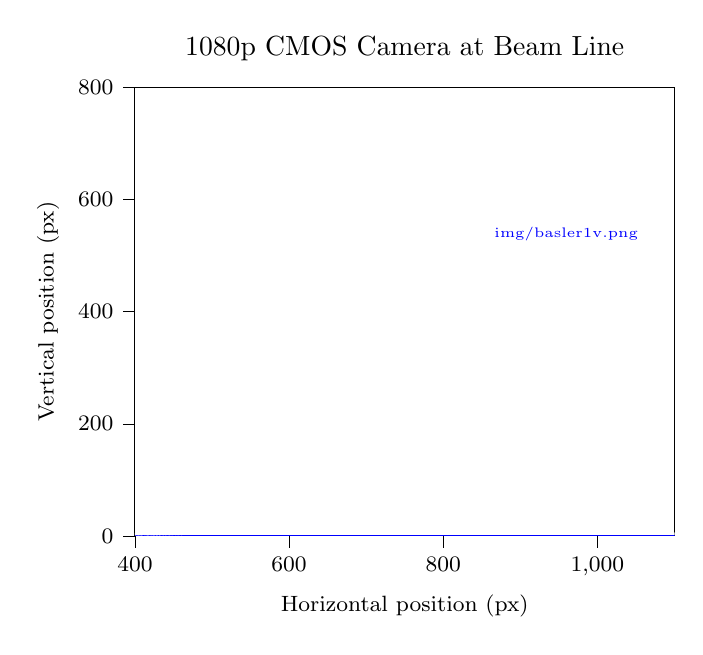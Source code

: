 ﻿% This file was created with tikzplotlib v0.10.1.
\begin{tikzpicture}

\begin{axis}[
title=1080p CMOS Camera at Beam Line,
try min ticks=5,
max space between ticks=60,
tick align=outside,
tick pos=left,
x grid style={darkgray176},
xlabel={Horizontal position (px)},
xmin=400, xmax=1100,
xtick style={color=black},
y grid style={darkgray176},
ylabel={Vertical position (px)},
ymin=0, ymax=800,
ytick style={color=black},
label style={font=\footnotesize},
tick  label style={font=\footnotesize},
legend style={font=\footnotesize}
]
\addplot graphics [includegraphics cmd=\pgfimage,xmin=0, xmax=1919, ymin=0, ymax=1079] {img/basler1v.png};

\addplot [thick, white]
coordinates {%
(0,0.755)
(1,0.704)
(2,1.241)
(3,1.292)
(4,1.333)
(5,1.236)
(6,1.426)
(7,1.574)
(8,1.019)
(9,0.907)
(10,1.296)
(11,1.435)
(12,1.176)
(13,1.134)
(14,1.514)
(15,1.741)
(16,1.148)
(17,1.144)
(18,1.403)
(19,1.63)
(20,1.171)
(21,1.009)
(22,1.477)
(23,1.769)
(24,1.069)
(25,1.014)
(26,1.875)
(27,2.148)
(28,1.384)
(29,1.296)
(30,1.315)
(31,1.389)
(32,1.0)
(33,1.046)
(34,1.787)
(35,1.884)
(36,1.407)
(37,1.153)
(38,1.532)
(39,1.477)
(40,1.06)
(41,0.986)
(42,1.458)
(43,1.681)
(44,1.412)
(45,1.162)
(46,1.611)
(47,1.708)
(48,1.134)
(49,1.181)
(50,1.421)
(51,1.681)
(52,1.333)
(53,1.12)
(54,1.704)
(55,1.806)
(56,1.125)
(57,1.12)
(58,1.657)
(59,1.713)
(60,1.231)
(61,1.093)
(62,1.426)
(63,1.653)
(64,1.056)
(65,1.032)
(66,1.579)
(67,1.81)
(68,1.384)
(69,1.241)
(70,1.356)
(71,1.593)
(72,1.028)
(73,1.116)
(74,1.444)
(75,1.514)
(76,1.208)
(77,1.185)
(78,1.579)
(79,1.704)
(80,1.194)
(81,1.269)
(82,1.56)
(83,1.551)
(84,1.125)
(85,1.032)
(86,1.444)
(87,1.616)
(88,1.046)
(89,0.931)
(90,1.87)
(91,2.019)
(92,1.477)
(93,1.278)
(94,1.324)
(95,1.38)
(96,0.949)
(97,1.079)
(98,1.644)
(99,1.556)
(100,1.162)
(101,0.991)
(102,1.556)
(103,1.597)
(104,1.093)
(105,0.995)
(106,1.486)
(107,1.69)
(108,1.204)
(109,0.981)
(110,1.542)
(111,1.685)
(112,1.227)
(113,1.097)
(114,1.426)
(115,1.574)
(116,1.13)
(117,0.907)
(118,1.472)
(119,1.713)
(120,1.208)
(121,1.162)
(122,1.435)
(123,1.542)
(124,1.185)
(125,0.986)
(126,1.468)
(127,1.593)
(128,1.032)
(129,1.13)
(130,1.648)
(131,1.787)
(132,1.176)
(133,1.009)
(134,1.519)
(135,1.602)
(136,1.106)
(137,1.162)
(138,1.565)
(139,1.755)
(140,1.269)
(141,1.204)
(142,1.579)
(143,1.852)
(144,1.37)
(145,1.176)
(146,1.648)
(147,1.676)
(148,1.375)
(149,1.236)
(150,1.741)
(151,1.764)
(152,1.282)
(153,1.222)
(154,2.176)
(155,2.259)
(156,1.745)
(157,1.537)
(158,1.606)
(159,1.694)
(160,1.259)
(161,1.19)
(162,2.056)
(163,1.986)
(164,1.778)
(165,1.653)
(166,1.926)
(167,1.88)
(168,1.301)
(169,1.315)
(170,1.907)
(171,2.102)
(172,1.981)
(173,1.736)
(174,1.833)
(175,2.167)
(176,1.648)
(177,1.713)
(178,1.894)
(179,2.176)
(180,1.602)
(181,1.551)
(182,2.051)
(183,2.278)
(184,1.94)
(185,1.782)
(186,2.153)
(187,2.292)
(188,1.616)
(189,1.509)
(190,1.991)
(191,2.222)
(192,1.574)
(193,1.542)
(194,2.222)
(195,2.19)
(196,1.954)
(197,1.699)
(198,2.028)
(199,2.083)
(200,1.495)
(201,1.444)
(202,2.157)
(203,2.273)
(204,1.616)
(205,1.481)
(206,2.106)
(207,2.241)
(208,1.866)
(209,1.806)
(210,1.972)
(211,2.185)
(212,1.718)
(213,1.472)
(214,2.139)
(215,2.245)
(216,1.454)
(217,1.389)
(218,2.241)
(219,2.407)
(220,2.208)
(221,1.94)
(222,1.676)
(223,1.931)
(224,1.514)
(225,1.532)
(226,2.176)
(227,2.255)
(228,1.782)
(229,1.657)
(230,2.037)
(231,2.347)
(232,1.704)
(233,1.616)
(234,2.125)
(235,2.264)
(236,1.819)
(237,1.745)
(238,2.213)
(239,2.454)
(240,1.912)
(241,1.81)
(242,2.144)
(243,2.292)
(244,1.782)
(245,1.606)
(246,2.315)
(247,2.38)
(248,1.907)
(249,1.588)
(250,2.167)
(251,2.31)
(252,1.75)
(253,1.625)
(254,2.144)
(255,2.468)
(256,1.667)
(257,1.713)
(258,2.282)
(259,2.454)
(260,1.917)
(261,1.787)
(262,2.329)
(263,2.38)
(264,1.676)
(265,1.722)
(266,2.153)
(267,2.319)
(268,1.736)
(269,1.699)
(270,2.25)
(271,2.426)
(272,1.875)
(273,1.718)
(274,2.111)
(275,2.333)
(276,1.995)
(277,1.718)
(278,2.139)
(279,2.593)
(280,1.931)
(281,1.796)
(282,2.769)
(283,2.852)
(284,2.324)
(285,2.218)
(286,2.102)
(287,2.255)
(288,1.889)
(289,1.838)
(290,2.694)
(291,2.764)
(292,2.282)
(293,2.093)
(294,2.597)
(295,2.764)
(296,2.116)
(297,2.125)
(298,2.486)
(299,2.764)
(300,2.245)
(301,2.079)
(302,2.634)
(303,2.87)
(304,2.259)
(305,2.231)
(306,2.778)
(307,2.958)
(308,2.204)
(309,2.185)
(310,2.782)
(311,2.884)
(312,2.259)
(313,2.264)
(314,2.88)
(315,2.981)
(316,2.287)
(317,2.231)
(318,2.62)
(319,2.801)
(320,2.236)
(321,2.176)
(322,2.731)
(323,2.87)
(324,2.319)
(325,2.167)
(326,2.574)
(327,2.815)
(328,2.13)
(329,2.042)
(330,2.718)
(331,2.88)
(332,2.19)
(333,2.019)
(334,2.699)
(335,2.866)
(336,2.06)
(337,2.12)
(338,2.602)
(339,2.759)
(340,2.315)
(341,2.185)
(342,2.69)
(343,2.718)
(344,2.171)
(345,2.213)
(346,3.116)
(347,3.407)
(348,2.991)
(349,2.671)
(350,2.759)
(351,3.0)
(352,2.569)
(353,2.542)
(354,3.25)
(355,3.454)
(356,2.829)
(357,2.699)
(358,3.356)
(359,3.611)
(360,2.829)
(361,2.699)
(362,3.343)
(363,3.644)
(364,3.009)
(365,2.87)
(366,3.426)
(367,3.5)
(368,2.977)
(369,3.023)
(370,3.486)
(371,3.532)
(372,3.097)
(373,3.065)
(374,3.583)
(375,3.685)
(376,3.097)
(377,3.222)
(378,3.634)
(379,3.852)
(380,3.074)
(381,3.0)
(382,3.505)
(383,3.597)
(384,3.097)
(385,3.042)
(386,3.546)
(387,3.704)
(388,3.162)
(389,2.884)
(390,3.495)
(391,3.611)
(392,2.921)
(393,2.875)
(394,3.509)
(395,3.648)
(396,3.051)
(397,2.926)
(398,3.616)
(399,3.676)
(400,3.134)
(401,2.926)
(402,3.579)
(403,3.5)
(404,3.023)
(405,2.856)
(406,3.468)
(407,3.62)
(408,2.894)
(409,2.921)
(410,3.824)
(411,3.824)
(412,3.63)
(413,3.278)
(414,3.449)
(415,3.509)
(416,2.958)
(417,2.884)
(418,3.588)
(419,3.894)
(420,3.259)
(421,3.106)
(422,3.472)
(423,3.704)
(424,2.972)
(425,2.963)
(426,3.685)
(427,3.616)
(428,3.06)
(429,2.972)
(430,3.62)
(431,3.801)
(432,3.014)
(433,3.153)
(434,3.634)
(435,3.773)
(436,3.194)
(437,3.12)
(438,3.685)
(439,3.898)
(440,3.116)
(441,3.125)
(442,3.657)
(443,3.778)
(444,3.31)
(445,3.111)
(446,3.486)
(447,3.81)
(448,3.25)
(449,3.255)
(450,3.861)
(451,3.991)
(452,3.606)
(453,3.347)
(454,3.796)
(455,4.042)
(456,3.255)
(457,3.282)
(458,3.968)
(459,4.111)
(460,3.556)
(461,3.519)
(462,4.134)
(463,4.38)
(464,3.875)
(465,3.727)
(466,4.329)
(467,4.606)
(468,3.963)
(469,4.06)
(470,4.685)
(471,4.778)
(472,4.12)
(473,4.366)
(474,5.31)
(475,5.523)
(476,4.94)
(477,5.093)
(478,5.056)
(479,5.31)
(480,4.866)
(481,5.032)
(482,5.88)
(483,6.148)
(484,5.463)
(485,5.472)
(486,6.097)
(487,6.421)
(488,5.704)
(489,5.699)
(490,6.468)
(491,6.667)
(492,6.116)
(493,6.032)
(494,6.764)
(495,6.894)
(496,6.25)
(497,6.162)
(498,6.699)
(499,6.741)
(500,6.153)
(501,6.194)
(502,6.722)
(503,6.792)
(504,6.106)
(505,6.181)
(506,6.606)
(507,6.699)
(508,6.06)
(509,5.792)
(510,6.384)
(511,6.375)
(512,5.773)
(513,5.713)
(514,6.157)
(515,6.421)
(516,5.81)
(517,5.389)
(518,5.981)
(519,5.935)
(520,5.278)
(521,5.231)
(522,5.759)
(523,5.94)
(524,5.199)
(525,5.009)
(526,5.843)
(527,5.796)
(528,5.125)
(529,5.088)
(530,5.481)
(531,5.745)
(532,5.306)
(533,5.046)
(534,5.81)
(535,5.94)
(536,5.093)
(537,5.153)
(538,6.231)
(539,6.31)
(540,5.806)
(541,5.588)
(542,5.69)
(543,5.884)
(544,5.449)
(545,5.551)
(546,6.306)
(547,6.472)
(548,5.977)
(549,5.81)
(550,6.495)
(551,6.741)
(552,6.0)
(553,5.824)
(554,6.546)
(555,6.81)
(556,6.259)
(557,6.06)
(558,6.833)
(559,6.907)
(560,6.431)
(561,6.287)
(562,6.981)
(563,7.148)
(564,6.537)
(565,6.449)
(566,7.343)
(567,7.417)
(568,6.713)
(569,6.708)
(570,7.56)
(571,7.662)
(572,7.116)
(573,7.083)
(574,7.56)
(575,8.0)
(576,7.523)
(577,7.481)
(578,8.259)
(579,8.519)
(580,8.222)
(581,8.259)
(582,8.75)
(583,9.204)
(584,8.759)
(585,8.63)
(586,9.375)
(587,9.718)
(588,9.278)
(589,9.449)
(590,10.491)
(591,10.903)
(592,10.394)
(593,10.704)
(594,11.449)
(595,11.569)
(596,11.412)
(597,11.63)
(598,12.519)
(599,13.009)
(600,12.523)
(601,12.769)
(602,13.884)
(603,14.431)
(604,14.287)
(605,14.468)
(606,14.764)
(607,15.102)
(608,15.056)
(609,15.296)
(610,16.343)
(611,16.579)
(612,16.148)
(613,16.315)
(614,17.12)
(615,17.417)
(616,16.866)
(617,17.199)
(618,18.208)
(619,18.319)
(620,17.861)
(621,17.838)
(622,18.806)
(623,19.074)
(624,18.389)
(625,18.468)
(626,19.083)
(627,19.282)
(628,18.782)
(629,18.769)
(630,19.426)
(631,19.741)
(632,19.139)
(633,19.296)
(634,19.875)
(635,19.917)
(636,19.662)
(637,19.676)
(638,20.671)
(639,21.014)
(640,20.593)
(641,20.796)
(642,21.648)
(643,22.106)
(644,22.074)
(645,22.542)
(646,23.389)
(647,24.236)
(648,24.31)
(649,25.236)
(650,26.435)
(651,27.5)
(652,27.995)
(653,28.981)
(654,30.731)
(655,32.19)
(656,32.847)
(657,34.282)
(658,36.236)
(659,37.847)
(660,38.986)
(661,40.75)
(662,42.968)
(663,45.074)
(664,46.125)
(665,48.097)
(666,50.861)
(667,53.083)
(668,54.38)
(669,56.486)
(670,58.537)
(671,60.588)
(672,62.065)
(673,64.25)
(674,66.847)
(675,68.81)
(676,70.236)
(677,71.718)
(678,74.218)
(679,75.949)
(680,76.75)
(681,77.903)
(682,80.06)
(683,81.421)
(684,81.94)
(685,82.852)
(686,84.356)
(687,84.847)
(688,85.106)
(689,85.306)
(690,85.889)
(691,86.38)
(692,85.519)
(693,85.366)
(694,85.884)
(695,85.62)
(696,84.671)
(697,84.032)
(698,84.005)
(699,83.528)
(700,82.009)
(701,81.023)
(702,80.75)
(703,80.028)
(704,78.505)
(705,77.565)
(706,77.481)
(707,76.921)
(708,75.537)
(709,74.931)
(710,74.644)
(711,74.676)
(712,73.481)
(713,72.986)
(714,73.532)
(715,73.921)
(716,73.565)
(717,73.861)
(718,75.384)
(719,76.102)
(720,76.407)
(721,77.495)
(722,79.875)
(723,81.495)
(724,82.644)
(725,84.62)
(726,87.394)
(727,90.13)
(728,91.532)
(729,94.412)
(730,98.065)
(731,100.991)
(732,103.528)
(733,106.148)
(734,109.597)
(735,113.088)
(736,116.0)
(737,119.394)
(738,123.167)
(739,126.097)
(740,128.662)
(741,131.264)
(742,135.074)
(743,137.889)
(744,140.153)
(745,142.523)
(746,145.523)
(747,147.435)
(748,148.81)
(749,150.481)
(750,152.389)
(751,154.343)
(752,153.94)
(753,155.074)
(754,155.898)
(755,156.208)
(756,155.602)
(757,155.032)
(758,154.912)
(759,154.444)
(760,151.977)
(761,150.977)
(762,149.653)
(763,148.06)
(764,145.25)
(765,143.389)
(766,141.745)
(767,139.333)
(768,136.477)
(769,133.884)
(770,131.574)
(771,129.19)
(772,125.944)
(773,123.148)
(774,120.769)
(775,118.704)
(776,115.56)
(777,113.028)
(778,111.477)
(779,109.241)
(780,107.074)
(781,104.875)
(782,103.917)
(783,102.685)
(784,101.042)
(785,99.532)
(786,99.255)
(787,99.074)
(788,97.847)
(789,97.431)
(790,98.569)
(791,98.556)
(792,98.458)
(793,98.648)
(794,100.495)
(795,101.329)
(796,102.06)
(797,102.741)
(798,104.565)
(799,105.616)
(800,106.384)
(801,108.102)
(802,110.324)
(803,112.079)
(804,113.079)
(805,114.491)
(806,116.227)
(807,118.185)
(808,118.662)
(809,119.639)
(810,121.472)
(811,122.361)
(812,122.944)
(813,123.185)
(814,124.699)
(815,125.245)
(816,124.713)
(817,124.491)
(818,125.014)
(819,124.995)
(820,123.685)
(821,123.468)
(822,122.963)
(823,121.806)
(824,120.435)
(825,119.088)
(826,118.306)
(827,116.741)
(828,114.435)
(829,112.352)
(830,111.306)
(831,109.347)
(832,106.801)
(833,104.551)
(834,103.181)
(835,100.75)
(836,97.917)
(837,95.653)
(838,94.227)
(839,91.394)
(840,88.773)
(841,86.106)
(842,84.87)
(843,82.685)
(844,80.019)
(845,77.968)
(846,76.63)
(847,74.667)
(848,72.454)
(849,70.292)
(850,69.315)
(851,67.801)
(852,65.829)
(853,64.06)
(854,63.486)
(855,62.241)
(856,60.315)
(857,59.051)
(858,59.176)
(859,58.213)
(860,56.583)
(861,55.449)
(862,54.875)
(863,54.241)
(864,52.852)
(865,52.097)
(866,52.176)
(867,51.819)
(868,50.657)
(869,49.991)
(870,49.722)
(871,49.347)
(872,48.431)
(873,47.657)
(874,47.662)
(875,47.644)
(876,46.347)
(877,45.958)
(878,45.861)
(879,45.356)
(880,44.421)
(881,44.009)
(882,43.861)
(883,43.458)
(884,42.736)
(885,42.028)
(886,41.931)
(887,41.5)
(888,40.634)
(889,39.935)
(890,39.912)
(891,39.667)
(892,38.528)
(893,37.569)
(894,37.958)
(895,37.356)
(896,36.356)
(897,35.972)
(898,35.986)
(899,35.468)
(900,34.463)
(901,34.014)
(902,33.889)
(903,33.208)
(904,31.977)
(905,31.722)
(906,31.69)
(907,31.111)
(908,30.083)
(909,29.435)
(910,29.449)
(911,29.051)
(912,27.875)
(913,27.255)
(914,27.153)
(915,26.769)
(916,25.597)
(917,24.838)
(918,24.875)
(919,24.412)
(920,23.171)
(921,22.708)
(922,23.093)
(923,22.639)
(924,21.657)
(925,20.889)
(926,20.403)
(927,19.94)
(928,19.0)
(929,18.431)
(930,18.764)
(931,18.389)
(932,17.296)
(933,16.676)
(934,16.63)
(935,16.31)
(936,15.259)
(937,14.907)
(938,14.935)
(939,14.722)
(940,13.819)
(941,13.421)
(942,13.644)
(943,13.37)
(944,12.44)
(945,12.116)
(946,12.319)
(947,12.083)
(948,11.426)
(949,10.963)
(950,11.417)
(951,11.468)
(952,10.611)
(953,10.296)
(954,10.56)
(955,10.657)
(956,9.833)
(957,9.653)
(958,10.097)
(959,10.074)
(960,9.255)
(961,9.144)
(962,9.769)
(963,9.815)
(964,9.144)
(965,8.829)
(966,9.5)
(967,9.519)
(968,8.782)
(969,8.745)
(970,9.255)
(971,9.417)
(972,8.944)
(973,8.81)
(974,9.421)
(975,9.551)
(976,8.954)
(977,9.019)
(978,9.532)
(979,9.69)
(980,9.093)
(981,8.981)
(982,9.574)
(983,9.681)
(984,9.162)
(985,9.176)
(986,10.208)
(987,10.37)
(988,9.949)
(989,9.861)
(990,10.019)
(991,10.106)
(992,9.764)
(993,9.644)
(994,10.356)
(995,10.431)
(996,9.843)
(997,9.722)
(998,10.31)
(999,10.352)
(1000,9.602)
(1001,9.648)
(1002,10.148)
(1003,10.463)
(1004,9.792)
(1005,9.63)
(1006,10.208)
(1007,10.056)
(1008,9.625)
(1009,9.5)
(1010,9.722)
(1011,9.819)
(1012,9.273)
(1013,9.014)
(1014,9.579)
(1015,9.634)
(1016,8.87)
(1017,8.801)
(1018,9.014)
(1019,9.051)
(1020,8.514)
(1021,8.111)
(1022,8.648)
(1023,8.694)
(1024,7.963)
(1025,7.847)
(1026,8.449)
(1027,8.31)
(1028,7.625)
(1029,7.454)
(1030,7.866)
(1031,7.81)
(1032,7.153)
(1033,7.014)
(1034,7.5)
(1035,7.338)
(1036,6.847)
(1037,6.56)
(1038,7.0)
(1039,7.213)
(1040,6.361)
(1041,6.106)
(1042,6.634)
(1043,6.5)
(1044,6.051)
(1045,5.731)
(1046,6.222)
(1047,6.176)
(1048,5.384)
(1049,5.38)
(1050,6.148)
(1051,6.009)
(1052,5.542)
(1053,5.352)
(1054,5.384)
(1055,5.259)
(1056,4.847)
(1057,4.625)
(1058,5.167)
(1059,5.338)
(1060,4.523)
(1061,4.389)
(1062,4.769)
(1063,4.907)
(1064,4.218)
(1065,4.204)
(1066,4.685)
(1067,4.63)
(1068,4.111)
(1069,4.0)
(1070,4.338)
(1071,4.458)
(1072,3.856)
(1073,3.773)
(1074,4.343)
(1075,4.407)
(1076,3.796)
(1077,3.639)
(1078,4.157)
(1079,4.421)
(1080,3.903)
(1081,3.681)
(1082,4.106)
(1083,4.324)
(1084,3.801)
(1085,3.625)
(1086,4.134)
(1087,4.269)
(1088,3.824)
(1089,3.639)
(1090,4.356)
(1091,4.551)
(1092,3.847)
(1093,3.866)
(1094,4.259)
(1095,4.431)
(1096,3.727)
(1097,3.778)
(1098,4.384)
(1099,4.435)
(1100,3.856)
(1101,3.759)
(1102,4.495)
(1103,4.481)
(1104,3.889)
(1105,3.796)
(1106,4.231)
(1107,4.398)
(1108,3.852)
(1109,3.681)
(1110,4.153)
(1111,4.148)
(1112,3.648)
(1113,3.551)
(1114,4.361)
(1115,4.662)
(1116,4.06)
(1117,3.926)
(1118,3.912)
(1119,3.963)
(1120,3.537)
(1121,3.486)
(1122,4.222)
(1123,4.245)
(1124,3.565)
(1125,3.403)
(1126,4.106)
(1127,4.12)
(1128,3.306)
(1129,3.19)
(1130,3.88)
(1131,3.926)
(1132,3.356)
(1133,3.093)
(1134,3.593)
(1135,3.699)
(1136,3.046)
(1137,2.981)
(1138,3.296)
(1139,3.458)
(1140,2.931)
(1141,2.662)
(1142,3.269)
(1143,3.407)
(1144,2.685)
(1145,2.495)
(1146,2.949)
(1147,2.944)
(1148,2.384)
(1149,2.361)
(1150,2.838)
(1151,2.796)
(1152,2.264)
(1153,2.296)
(1154,2.852)
(1155,2.884)
(1156,2.366)
(1157,2.167)
(1158,2.616)
(1159,2.806)
(1160,2.106)
(1161,1.981)
(1162,2.671)
(1163,2.708)
(1164,2.12)
(1165,2.13)
(1166,2.671)
(1167,2.81)
(1168,2.25)
(1169,2.176)
(1170,2.662)
(1171,2.741)
(1172,2.31)
(1173,2.25)
(1174,2.685)
(1175,2.833)
(1176,2.338)
(1177,2.352)
(1178,3.125)
(1179,3.005)
(1180,2.796)
(1181,2.583)
(1182,2.546)
(1183,2.926)
(1184,2.264)
(1185,2.116)
(1186,3.083)
(1187,3.194)
(1188,2.616)
(1189,2.435)
(1190,2.736)
(1191,2.819)
(1192,2.343)
(1193,2.227)
(1194,2.931)
(1195,2.926)
(1196,2.384)
(1197,2.361)
(1198,2.894)
(1199,2.903)
(1200,2.463)
(1201,2.306)
(1202,2.815)
(1203,2.949)
(1204,2.431)
(1205,2.236)
(1206,2.773)
(1207,2.866)
(1208,2.324)
(1209,2.245)
(1210,2.843)
(1211,2.917)
(1212,2.398)
(1213,2.162)
(1214,2.718)
(1215,2.676)
(1216,2.171)
(1217,2.134)
(1218,2.62)
(1219,2.722)
(1220,2.287)
(1221,2.134)
(1222,2.468)
(1223,2.644)
(1224,2.005)
(1225,1.995)
(1226,2.486)
(1227,2.421)
(1228,2.019)
(1229,1.741)
(1230,2.324)
(1231,2.644)
(1232,1.838)
(1233,1.745)
(1234,2.111)
(1235,2.347)
(1236,1.681)
(1237,1.634)
(1238,1.954)
(1239,2.292)
(1240,1.681)
(1241,1.463)
(1242,2.394)
(1243,2.338)
(1244,1.88)
(1245,1.713)
(1246,1.616)
(1247,1.833)
(1248,1.37)
(1249,1.375)
(1250,1.833)
(1251,2.111)
(1252,1.606)
(1253,1.278)
(1254,1.88)
(1255,2.019)
(1256,1.241)
(1257,1.144)
(1258,1.787)
(1259,2.009)
(1260,1.338)
(1261,1.106)
(1262,1.75)
(1263,1.903)
(1264,1.199)
(1265,1.019)
(1266,1.662)
(1267,1.667)
(1268,1.245)
(1269,1.111)
(1270,1.778)
(1271,1.94)
(1272,1.338)
(1273,1.241)
(1274,1.662)
(1275,1.736)
(1276,1.218)
(1277,1.037)
(1278,1.69)
(1279,1.912)
(1280,1.296)
(1281,1.171)
(1282,1.88)
(1283,2.009)
(1284,1.472)
(1285,1.338)
(1286,1.676)
(1287,2.009)
(1288,1.361)
(1289,1.255)
(1290,1.843)
(1291,1.986)
(1292,1.495)
(1293,1.407)
(1294,1.94)
(1295,2.074)
(1296,1.597)
(1297,1.458)
(1298,1.907)
(1299,2.171)
(1300,1.602)
(1301,1.509)
(1302,1.958)
(1303,2.102)
(1304,1.546)
(1305,1.477)
(1306,2.505)
(1307,2.62)
(1308,2.162)
(1309,1.995)
(1310,1.838)
(1311,2.032)
(1312,1.611)
(1313,1.597)
(1314,2.222)
(1315,2.426)
(1316,1.796)
(1317,1.653)
(1318,2.181)
(1319,2.255)
(1320,1.676)
(1321,1.583)
(1322,2.213)
(1323,2.157)
(1324,1.731)
(1325,1.667)
(1326,2.148)
(1327,2.37)
(1328,1.662)
(1329,1.718)
(1330,2.019)
(1331,2.157)
(1332,1.634)
(1333,1.398)
(1334,1.963)
(1335,2.181)
(1336,1.625)
(1337,1.431)
(1338,2.0)
(1339,1.949)
(1340,1.528)
(1341,1.352)
(1342,1.63)
(1343,1.843)
(1344,1.389)
(1345,1.384)
(1346,1.856)
(1347,1.903)
(1348,1.481)
(1349,1.338)
(1350,1.755)
(1351,1.972)
(1352,1.25)
(1353,1.074)
(1354,1.579)
(1355,1.718)
(1356,1.144)
(1357,1.088)
(1358,1.889)
(1359,1.745)
(1360,1.255)
(1361,1.051)
(1362,1.616)
(1363,1.537)
(1364,1.157)
(1365,0.995)
(1366,1.532)
(1367,1.523)
(1368,0.898)
(1369,0.843)
(1370,1.634)
(1371,1.634)
(1372,1.421)
(1373,1.037)
(1374,1.236)
(1375,1.222)
(1376,0.894)
(1377,0.782)
(1378,1.486)
(1379,1.463)
(1380,1.079)
(1381,1.088)
(1382,1.356)
(1383,1.463)
(1384,0.968)
(1385,0.755)
(1386,1.181)
(1387,1.444)
(1388,1.19)
(1389,0.972)
(1390,1.333)
(1391,1.634)
(1392,1.037)
(1393,0.972)
(1394,1.306)
(1395,1.421)
(1396,1.005)
(1397,0.926)
(1398,1.528)
(1399,1.486)
(1400,1.005)
(1401,0.995)
(1402,1.426)
(1403,1.676)
(1404,0.991)
(1405,0.847)
(1406,1.329)
(1407,1.509)
(1408,0.981)
(1409,1.0)
(1410,1.449)
(1411,1.62)
(1412,1.125)
(1413,1.06)
(1414,1.352)
(1415,1.514)
(1416,1.125)
(1417,0.931)
(1418,1.384)
(1419,1.56)
(1420,1.111)
(1421,0.995)
(1422,1.574)
(1423,1.556)
(1424,1.134)
(1425,1.009)
(1426,1.366)
(1427,1.444)
(1428,1.083)
(1429,0.88)
(1430,1.454)
(1431,1.583)
(1432,0.889)
(1433,0.912)
(1434,1.829)
(1435,1.931)
(1436,1.407)
(1437,1.301)
(1438,1.106)
(1439,1.389)
(1440,1.046)
(1441,0.824)
(1442,1.44)
(1443,1.542)
(1444,0.995)
(1445,0.949)
(1446,1.338)
(1447,1.528)
(1448,1.056)
(1449,1.028)
(1450,1.435)
(1451,1.449)
(1452,1.032)
(1453,0.889)
(1454,1.241)
(1455,1.435)
(1456,0.764)
(1457,0.838)
(1458,1.231)
(1459,1.227)
(1460,0.856)
(1461,0.699)
(1462,1.306)
(1463,1.444)
(1464,0.856)
(1465,0.838)
(1466,1.269)
(1467,1.356)
(1468,0.694)
(1469,0.694)
(1470,1.074)
(1471,1.231)
(1472,0.907)
(1473,0.657)
(1474,1.236)
(1475,1.255)
(1476,0.806)
(1477,0.611)
(1478,1.116)
(1479,1.213)
(1480,0.681)
(1481,0.722)
(1482,0.968)
(1483,1.097)
(1484,0.731)
(1485,0.648)
(1486,1.157)
(1487,1.31)
(1488,0.81)
(1489,0.796)
(1490,1.185)
(1491,1.292)
(1492,0.75)
(1493,0.708)
(1494,1.162)
(1495,1.176)
(1496,0.657)
(1497,0.676)
(1498,1.583)
(1499,1.56)
(1500,1.255)
(1501,1.222)
(1502,1.056)
(1503,1.097)
(1504,0.778)
(1505,0.773)
(1506,1.449)
(1507,1.565)
(1508,1.074)
(1509,0.968)
(1510,1.315)
(1511,1.292)
(1512,0.884)
(1513,0.861)
(1514,1.333)
(1515,1.347)
(1516,1.023)
(1517,0.87)
(1518,1.329)
(1519,1.403)
(1520,0.958)
(1521,0.907)
(1522,1.208)
(1523,1.343)
(1524,0.889)
(1525,0.843)
(1526,1.384)
(1527,1.417)
(1528,0.921)
(1529,0.81)
(1530,1.222)
(1531,1.389)
(1532,0.824)
(1533,0.653)
(1534,1.222)
(1535,1.162)
(1536,0.81)
(1537,0.884)
(1538,1.264)
(1539,1.269)
(1540,0.796)
(1541,0.736)
(1542,1.111)
(1543,1.074)
(1544,0.681)
(1545,0.704)
(1546,1.037)
(1547,1.102)
(1548,0.866)
(1549,0.796)
(1550,0.995)
(1551,0.958)
(1552,0.759)
(1553,0.616)
(1554,0.94)
(1555,0.94)
(1556,0.648)
(1557,0.509)
(1558,0.94)
(1559,1.125)
(1560,0.569)
(1561,0.403)
(1562,1.329)
(1563,1.384)
(1564,0.972)
(1565,0.796)
(1566,0.759)
(1567,0.833)
(1568,0.579)
(1569,0.5)
(1570,1.097)
(1571,1.111)
(1572,0.727)
(1573,0.611)
(1574,0.935)
(1575,1.028)
(1576,0.644)
(1577,0.551)
(1578,0.977)
(1579,1.125)
(1580,0.579)
(1581,0.505)
(1582,0.954)
(1583,1.116)
(1584,0.685)
(1585,0.569)
(1586,0.852)
(1587,1.051)
(1588,0.532)
(1589,0.532)
(1590,0.986)
(1591,1.194)
(1592,0.676)
(1593,0.574)
(1594,0.977)
(1595,1.032)
(1596,0.699)
(1597,0.477)
(1598,0.852)
(1599,1.134)
(1600,0.528)
(1601,0.569)
(1602,1.069)
(1603,1.204)
(1604,0.75)
(1605,0.634)
(1606,0.921)
(1607,1.194)
(1608,0.819)
(1609,0.653)
(1610,1.093)
(1611,1.097)
(1612,0.736)
(1613,0.671)
(1614,1.13)
(1615,1.139)
(1616,0.819)
(1617,0.847)
(1618,1.116)
(1619,1.218)
(1620,0.829)
(1621,0.727)
(1622,1.051)
(1623,1.255)
(1624,0.778)
(1625,0.63)
(1626,1.505)
(1627,1.528)
(1628,1.13)
(1629,1.023)
(1630,1.032)
(1631,0.968)
(1632,0.769)
(1633,0.782)
(1634,1.208)
(1635,1.431)
(1636,0.898)
(1637,0.787)
(1638,1.06)
(1639,1.199)
(1640,0.708)
(1641,0.639)
(1642,1.079)
(1643,1.25)
(1644,0.907)
(1645,0.764)
(1646,0.968)
(1647,1.153)
(1648,0.69)
(1649,0.722)
(1650,0.995)
(1651,1.148)
(1652,0.648)
(1653,0.681)
(1654,0.972)
(1655,1.153)
(1656,0.727)
(1657,0.611)
(1658,0.963)
(1659,0.995)
(1660,0.63)
(1661,0.514)
(1662,0.815)
(1663,1.037)
(1664,0.556)
(1665,0.495)
(1666,0.935)
(1667,1.153)
(1668,0.657)
(1669,0.611)
(1670,0.815)
(1671,1.023)
(1672,0.509)
(1673,0.458)
(1674,0.806)
(1675,0.949)
(1676,0.616)
(1677,0.421)
(1678,0.801)
(1679,0.995)
(1680,0.523)
(1681,0.472)
(1682,0.681)
(1683,0.981)
(1684,0.574)
(1685,0.38)
(1686,0.778)
(1687,0.838)
(1688,0.426)
(1689,0.329)
(1690,1.306)
(1691,1.361)
(1692,0.769)
(1693,0.667)
(1694,0.671)
(1695,0.699)
(1696,0.463)
(1697,0.407)
(1698,0.884)
(1699,0.986)
(1700,0.639)
(1701,0.528)
(1702,0.852)
(1703,1.0)
(1704,0.412)
(1705,0.449)
(1706,0.912)
(1707,0.954)
(1708,0.616)
(1709,0.481)
(1710,0.819)
(1711,1.083)
(1712,0.588)
(1713,0.519)
(1714,0.755)
(1715,0.87)
(1716,0.532)
(1717,0.532)
(1718,0.894)
(1719,0.912)
(1720,0.56)
(1721,0.477)
(1722,1.042)
(1723,0.94)
(1724,0.514)
(1725,0.449)
(1726,0.861)
(1727,0.884)
(1728,0.472)
(1729,0.412)
(1730,0.931)
(1731,0.958)
(1732,0.616)
(1733,0.569)
(1734,0.769)
(1735,0.87)
(1736,0.532)
(1737,0.588)
(1738,0.912)
(1739,0.866)
(1740,0.639)
(1741,0.435)
(1742,0.931)
(1743,0.995)
(1744,0.616)
(1745,0.616)
(1746,0.88)
(1747,0.898)
(1748,0.625)
(1749,0.579)
(1750,0.889)
(1751,0.991)
(1752,0.44)
(1753,0.495)
(1754,1.125)
(1755,1.356)
(1756,0.875)
(1757,0.843)
(1758,0.657)
(1759,0.838)
(1760,0.565)
(1761,0.523)
(1762,1.014)
(1763,1.148)
(1764,0.667)
(1765,0.625)
(1766,0.87)
(1767,0.968)
(1768,0.519)
(1769,0.431)
(1770,0.935)
(1771,0.907)
(1772,0.565)
(1773,0.509)
(1774,0.833)
(1775,0.963)
(1776,0.537)
(1777,0.426)
(1778,0.806)
(1779,0.852)
(1780,0.546)
(1781,0.431)
(1782,0.898)
(1783,0.958)
(1784,0.551)
(1785,0.505)
(1786,0.792)
(1787,0.991)
(1788,0.546)
(1789,0.398)
(1790,0.773)
(1791,1.042)
(1792,0.477)
(1793,0.537)
(1794,0.94)
(1795,0.926)
(1796,0.569)
(1797,0.556)
(1798,0.829)
(1799,0.861)
(1800,0.5)
(1801,0.505)
(1802,0.824)
(1803,0.866)
(1804,0.602)
(1805,0.523)
(1806,0.875)
(1807,0.931)
(1808,0.597)
(1809,0.463)
(1810,0.792)
(1811,0.894)
(1812,0.556)
(1813,0.449)
(1814,0.731)
(1815,0.968)
(1816,0.532)
(1817,0.5)
(1818,1.171)
(1819,1.259)
(1820,0.907)
(1821,0.731)
(1822,0.602)
(1823,0.806)
(1824,0.579)
(1825,0.449)
(1826,1.009)
(1827,1.162)
(1828,0.583)
(1829,0.519)
(1830,0.907)
(1831,0.87)
(1832,0.5)
(1833,0.486)
(1834,0.88)
(1835,0.889)
(1836,0.542)
(1837,0.463)
(1838,0.866)
(1839,0.843)
(1840,0.486)
(1841,0.546)
(1842,0.671)
(1843,0.889)
(1844,0.523)
(1845,0.435)
(1846,0.81)
(1847,0.898)
(1848,0.472)
(1849,0.426)
(1850,0.856)
(1851,0.75)
(1852,0.44)
(1853,0.431)
(1854,0.773)
(1855,0.856)
(1856,0.389)
(1857,0.319)
(1858,0.796)
(1859,0.838)
(1860,0.532)
(1861,0.444)
(1862,0.722)
(1863,0.87)
(1864,0.398)
(1865,0.398)
(1866,0.653)
(1867,0.792)
(1868,0.398)
(1869,0.407)
(1870,0.741)
(1871,0.778)
(1872,0.421)
(1873,0.412)
(1874,0.736)
(1875,0.829)
(1876,0.495)
(1877,0.431)
(1878,0.662)
(1879,0.833)
(1880,0.468)
(1881,0.338)
(1882,1.065)
(1883,1.037)
(1884,0.597)
(1885,0.569)
(1886,0.477)
(1887,0.593)
(1888,0.403)
(1889,0.343)
(1890,0.81)
(1891,1.023)
(1892,0.542)
(1893,0.37)
(1894,0.704)
(1895,0.764)
(1896,0.421)
(1897,0.384)
(1898,0.801)
(1899,0.903)
(1900,0.56)
(1901,0.417)
(1902,0.722)
(1903,0.903)
(1904,0.565)
(1905,0.5)
(1906,0.648)
(1907,0.731)
(1908,0.495)
(1909,0.398)
(1910,0.681)
(1911,0.81)
(1912,0.509)
(1913,0.537)
(1914,0.671)
(1915,0.745)
(1916,0.389)
(1917,0.431)
(1918,0.736)
(1919,0.847)
};
\end{axis}

\end{tikzpicture}
